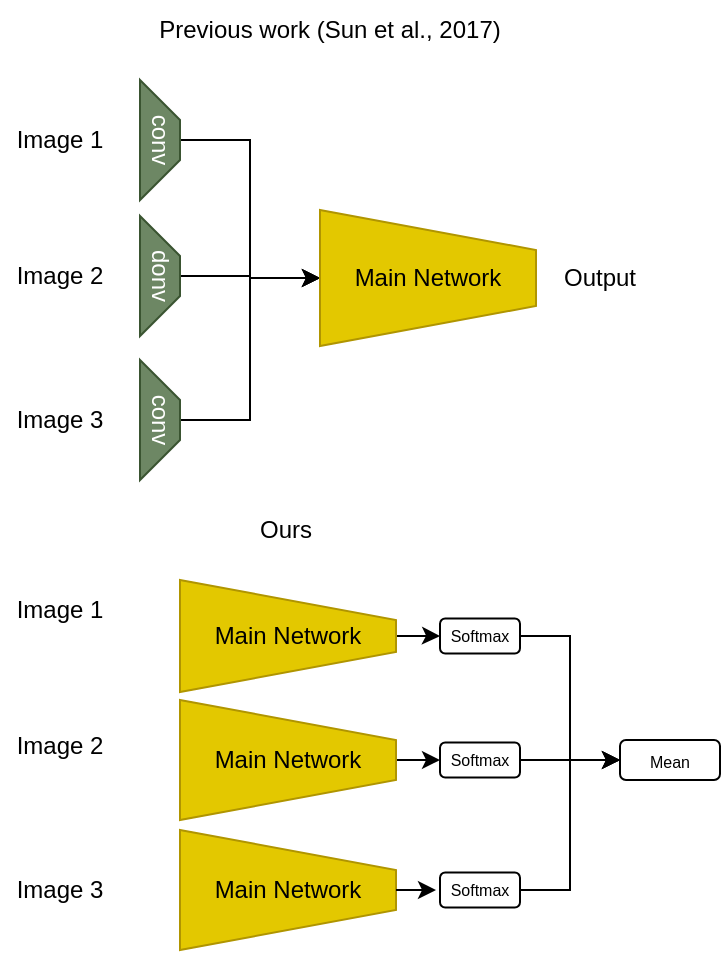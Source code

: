 <mxfile version="24.3.0" type="github">
  <diagram name="Page-1" id="ZklzrCmMmDZIbO0OwNck">
    <mxGraphModel dx="150" dy="88" grid="1" gridSize="10" guides="1" tooltips="1" connect="1" arrows="1" fold="1" page="1" pageScale="1" pageWidth="850" pageHeight="1100" math="0" shadow="0">
      <root>
        <mxCell id="0" />
        <mxCell id="1" parent="0" />
        <mxCell id="S9JoW31tpwUfReYzUPDB-14" style="edgeStyle=orthogonalEdgeStyle;rounded=0;orthogonalLoop=1;jettySize=auto;html=1;entryX=0.5;entryY=1;entryDx=0;entryDy=0;" parent="1" source="S9JoW31tpwUfReYzUPDB-1" target="S9JoW31tpwUfReYzUPDB-10" edge="1">
          <mxGeometry relative="1" as="geometry" />
        </mxCell>
        <mxCell id="S9JoW31tpwUfReYzUPDB-1" value="conv" style="shape=trapezoid;perimeter=trapezoidPerimeter;whiteSpace=wrap;html=1;fixedSize=1;rotation=90;fillColor=#6d8764;fontColor=#ffffff;strokeColor=#3A5431;" parent="1" vertex="1">
          <mxGeometry x="190" y="200" width="60" height="20" as="geometry" />
        </mxCell>
        <mxCell id="S9JoW31tpwUfReYzUPDB-16" style="edgeStyle=orthogonalEdgeStyle;rounded=0;orthogonalLoop=1;jettySize=auto;html=1;entryX=0.5;entryY=1;entryDx=0;entryDy=0;" parent="1" source="S9JoW31tpwUfReYzUPDB-3" target="S9JoW31tpwUfReYzUPDB-10" edge="1">
          <mxGeometry relative="1" as="geometry" />
        </mxCell>
        <mxCell id="S9JoW31tpwUfReYzUPDB-3" value="donv" style="shape=trapezoid;perimeter=trapezoidPerimeter;whiteSpace=wrap;html=1;fixedSize=1;rotation=90;fillColor=#6d8764;fontColor=#ffffff;strokeColor=#3A5431;" parent="1" vertex="1">
          <mxGeometry x="190" y="268" width="60" height="20" as="geometry" />
        </mxCell>
        <mxCell id="S9JoW31tpwUfReYzUPDB-18" style="edgeStyle=orthogonalEdgeStyle;rounded=0;orthogonalLoop=1;jettySize=auto;html=1;entryX=0.5;entryY=1;entryDx=0;entryDy=0;" parent="1" source="S9JoW31tpwUfReYzUPDB-4" target="S9JoW31tpwUfReYzUPDB-10" edge="1">
          <mxGeometry relative="1" as="geometry" />
        </mxCell>
        <mxCell id="S9JoW31tpwUfReYzUPDB-4" value="conv" style="shape=trapezoid;perimeter=trapezoidPerimeter;whiteSpace=wrap;html=1;fixedSize=1;rotation=90;fillColor=#6d8764;fontColor=#ffffff;strokeColor=#3A5431;" parent="1" vertex="1">
          <mxGeometry x="190" y="340" width="60" height="20" as="geometry" />
        </mxCell>
        <mxCell id="S9JoW31tpwUfReYzUPDB-5" value="Image 1" style="text;html=1;align=center;verticalAlign=middle;whiteSpace=wrap;rounded=0;" parent="1" vertex="1">
          <mxGeometry x="140" y="195" width="60" height="30" as="geometry" />
        </mxCell>
        <mxCell id="S9JoW31tpwUfReYzUPDB-6" value="Image 2" style="text;html=1;align=center;verticalAlign=middle;whiteSpace=wrap;rounded=0;" parent="1" vertex="1">
          <mxGeometry x="140" y="263" width="60" height="30" as="geometry" />
        </mxCell>
        <mxCell id="S9JoW31tpwUfReYzUPDB-8" value="Image 3" style="text;html=1;align=center;verticalAlign=middle;whiteSpace=wrap;rounded=0;" parent="1" vertex="1">
          <mxGeometry x="140" y="335" width="60" height="30" as="geometry" />
        </mxCell>
        <mxCell id="S9JoW31tpwUfReYzUPDB-10" value="Main Network" style="shape=trapezoid;perimeter=trapezoidPerimeter;whiteSpace=wrap;html=1;fixedSize=1;rotation=90;horizontal=0;fillColor=#e3c800;fontColor=#000000;strokeColor=#B09500;" parent="1" vertex="1">
          <mxGeometry x="320" y="225" width="68" height="108" as="geometry" />
        </mxCell>
        <mxCell id="S9JoW31tpwUfReYzUPDB-20" value="Output" style="text;html=1;align=center;verticalAlign=middle;whiteSpace=wrap;rounded=0;" parent="1" vertex="1">
          <mxGeometry x="410" y="264" width="60" height="30" as="geometry" />
        </mxCell>
        <mxCell id="S9JoW31tpwUfReYzUPDB-21" value="Ours" style="text;html=1;align=center;verticalAlign=middle;whiteSpace=wrap;rounded=0;" parent="1" vertex="1">
          <mxGeometry x="178" y="390" width="210" height="30" as="geometry" />
        </mxCell>
        <mxCell id="S9JoW31tpwUfReYzUPDB-22" value="Previous work (Sun et al., 2017)" style="text;html=1;align=center;verticalAlign=middle;whiteSpace=wrap;rounded=0;" parent="1" vertex="1">
          <mxGeometry x="200" y="140" width="210" height="30" as="geometry" />
        </mxCell>
        <mxCell id="S9JoW31tpwUfReYzUPDB-23" value="Main Network" style="shape=trapezoid;perimeter=trapezoidPerimeter;whiteSpace=wrap;html=1;fixedSize=1;rotation=90;horizontal=0;fillColor=#e3c800;fontColor=#000000;strokeColor=#B09500;" parent="1" vertex="1">
          <mxGeometry x="254" y="531" width="60" height="108" as="geometry" />
        </mxCell>
        <mxCell id="S9JoW31tpwUfReYzUPDB-25" value="Image 1" style="text;html=1;align=center;verticalAlign=middle;whiteSpace=wrap;rounded=0;" parent="1" vertex="1">
          <mxGeometry x="140" y="430" width="60" height="30" as="geometry" />
        </mxCell>
        <mxCell id="S9JoW31tpwUfReYzUPDB-26" value="Image 2" style="text;html=1;align=center;verticalAlign=middle;whiteSpace=wrap;rounded=0;" parent="1" vertex="1">
          <mxGeometry x="140" y="498" width="60" height="30" as="geometry" />
        </mxCell>
        <mxCell id="S9JoW31tpwUfReYzUPDB-27" value="Image 3" style="text;html=1;align=center;verticalAlign=middle;whiteSpace=wrap;rounded=0;" parent="1" vertex="1">
          <mxGeometry x="140" y="570" width="60" height="30" as="geometry" />
        </mxCell>
        <mxCell id="jNE2mTuK7iXVUt-6Dcxd-5" style="edgeStyle=orthogonalEdgeStyle;rounded=0;orthogonalLoop=1;jettySize=auto;html=1;entryX=0;entryY=0.5;entryDx=0;entryDy=0;" edge="1" parent="1" source="S9JoW31tpwUfReYzUPDB-28" target="jNE2mTuK7iXVUt-6Dcxd-2">
          <mxGeometry relative="1" as="geometry" />
        </mxCell>
        <mxCell id="S9JoW31tpwUfReYzUPDB-28" value="Main Network" style="shape=trapezoid;perimeter=trapezoidPerimeter;whiteSpace=wrap;html=1;fixedSize=1;rotation=90;horizontal=0;fillColor=#e3c800;fontColor=#000000;strokeColor=#B09500;" parent="1" vertex="1">
          <mxGeometry x="254" y="466" width="60" height="108" as="geometry" />
        </mxCell>
        <mxCell id="jNE2mTuK7iXVUt-6Dcxd-4" value="" style="edgeStyle=orthogonalEdgeStyle;rounded=0;orthogonalLoop=1;jettySize=auto;html=1;" edge="1" parent="1" source="S9JoW31tpwUfReYzUPDB-29" target="S9JoW31tpwUfReYzUPDB-30">
          <mxGeometry relative="1" as="geometry" />
        </mxCell>
        <mxCell id="S9JoW31tpwUfReYzUPDB-29" value="Main Network" style="shape=trapezoid;perimeter=trapezoidPerimeter;whiteSpace=wrap;html=1;fixedSize=1;rotation=90;horizontal=0;fillColor=#e3c800;fontColor=#000000;strokeColor=#B09500;" parent="1" vertex="1">
          <mxGeometry x="256" y="404" width="56" height="108" as="geometry" />
        </mxCell>
        <mxCell id="jNE2mTuK7iXVUt-6Dcxd-8" style="edgeStyle=orthogonalEdgeStyle;rounded=0;orthogonalLoop=1;jettySize=auto;html=1;entryX=0;entryY=0.5;entryDx=0;entryDy=0;" edge="1" parent="1" source="S9JoW31tpwUfReYzUPDB-30" target="jNE2mTuK7iXVUt-6Dcxd-7">
          <mxGeometry relative="1" as="geometry" />
        </mxCell>
        <mxCell id="S9JoW31tpwUfReYzUPDB-30" value="Softmax" style="rounded=1;whiteSpace=wrap;html=1;fontSize=8;" parent="1" vertex="1">
          <mxGeometry x="360" y="449.25" width="40" height="17.5" as="geometry" />
        </mxCell>
        <mxCell id="jNE2mTuK7iXVUt-6Dcxd-9" style="edgeStyle=orthogonalEdgeStyle;rounded=0;orthogonalLoop=1;jettySize=auto;html=1;" edge="1" parent="1" source="jNE2mTuK7iXVUt-6Dcxd-2">
          <mxGeometry relative="1" as="geometry">
            <mxPoint x="450" y="520" as="targetPoint" />
            <Array as="points">
              <mxPoint x="440" y="520" />
              <mxPoint x="440" y="520" />
            </Array>
          </mxGeometry>
        </mxCell>
        <mxCell id="jNE2mTuK7iXVUt-6Dcxd-2" value="Softmax" style="rounded=1;whiteSpace=wrap;html=1;fontSize=8;" vertex="1" parent="1">
          <mxGeometry x="360" y="511.25" width="40" height="17.5" as="geometry" />
        </mxCell>
        <mxCell id="jNE2mTuK7iXVUt-6Dcxd-10" style="edgeStyle=orthogonalEdgeStyle;rounded=0;orthogonalLoop=1;jettySize=auto;html=1;entryX=0;entryY=0.5;entryDx=0;entryDy=0;" edge="1" parent="1" source="jNE2mTuK7iXVUt-6Dcxd-3" target="jNE2mTuK7iXVUt-6Dcxd-7">
          <mxGeometry relative="1" as="geometry" />
        </mxCell>
        <mxCell id="jNE2mTuK7iXVUt-6Dcxd-3" value="Softmax" style="rounded=1;whiteSpace=wrap;html=1;fontSize=8;" vertex="1" parent="1">
          <mxGeometry x="360" y="576.25" width="40" height="17.5" as="geometry" />
        </mxCell>
        <mxCell id="jNE2mTuK7iXVUt-6Dcxd-6" style="edgeStyle=orthogonalEdgeStyle;rounded=0;orthogonalLoop=1;jettySize=auto;html=1;entryX=-0.062;entryY=0.517;entryDx=0;entryDy=0;entryPerimeter=0;" edge="1" parent="1" source="S9JoW31tpwUfReYzUPDB-23" target="jNE2mTuK7iXVUt-6Dcxd-3">
          <mxGeometry relative="1" as="geometry" />
        </mxCell>
        <mxCell id="jNE2mTuK7iXVUt-6Dcxd-7" value="&lt;font style=&quot;font-size: 8px;&quot;&gt;Mean&lt;/font&gt;" style="rounded=1;whiteSpace=wrap;html=1;" vertex="1" parent="1">
          <mxGeometry x="450" y="510" width="50" height="20" as="geometry" />
        </mxCell>
      </root>
    </mxGraphModel>
  </diagram>
</mxfile>
